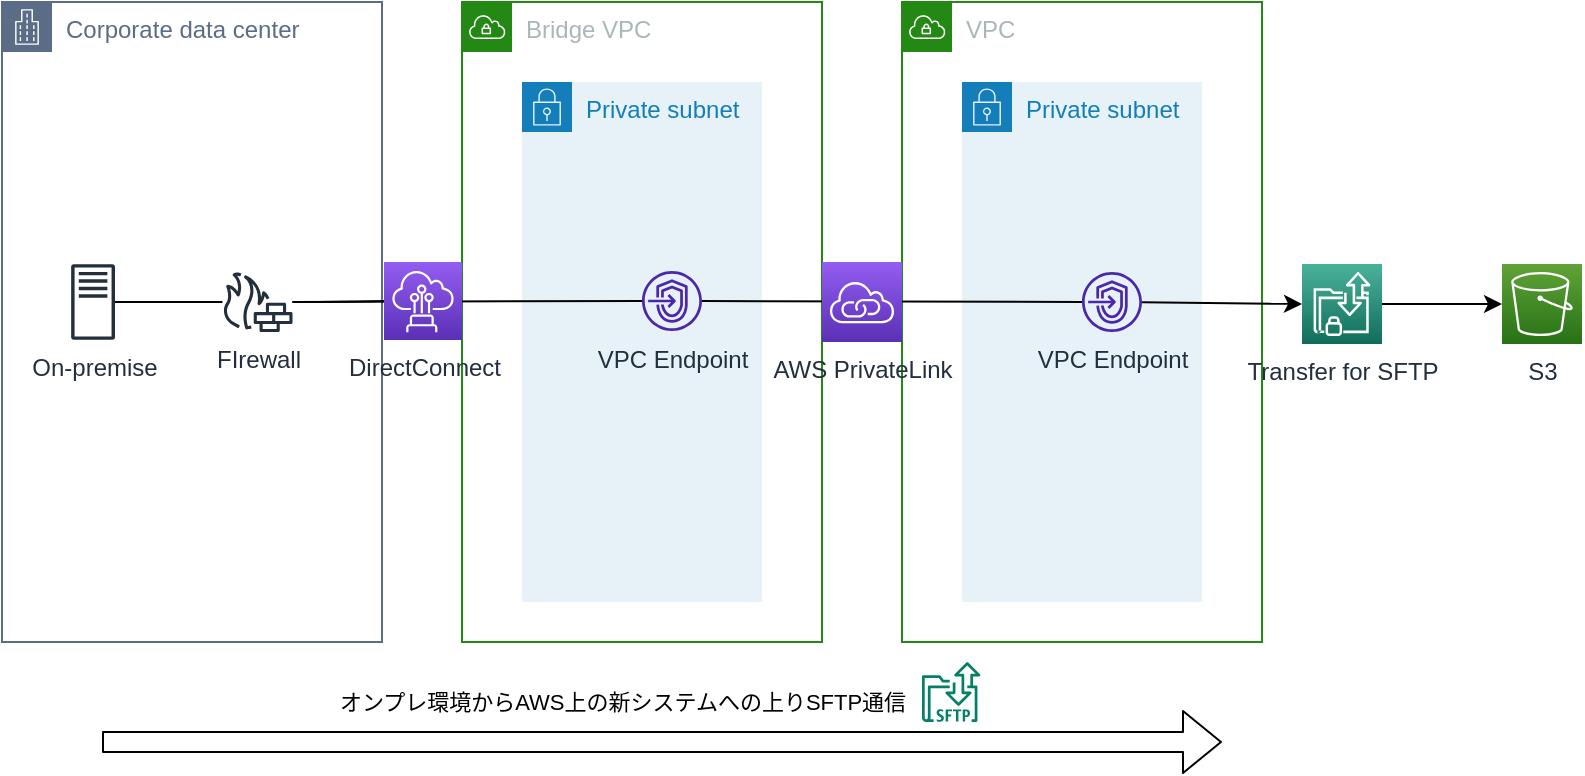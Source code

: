 <mxfile>
    <diagram name="上り通信" id="DmBdzgVS1BHwALY6w6nI">
        <mxGraphModel dx="992" dy="740" grid="1" gridSize="10" guides="1" tooltips="1" connect="1" arrows="1" fold="1" page="1" pageScale="1" pageWidth="1169" pageHeight="827" background="#FFFFFF" math="0" shadow="0">
            <root>
                <mxCell id="BCFTEfsaZ7yOC3XTp4j1-0"/>
                <mxCell id="BCFTEfsaZ7yOC3XTp4j1-1" parent="BCFTEfsaZ7yOC3XTp4j1-0"/>
                <mxCell id="BCFTEfsaZ7yOC3XTp4j1-5" value="Bridge VPC" style="points=[[0,0],[0.25,0],[0.5,0],[0.75,0],[1,0],[1,0.25],[1,0.5],[1,0.75],[1,1],[0.75,1],[0.5,1],[0.25,1],[0,1],[0,0.75],[0,0.5],[0,0.25]];outlineConnect=0;gradientColor=none;html=1;whiteSpace=wrap;fontSize=12;fontStyle=0;container=0;pointerEvents=0;collapsible=0;recursiveResize=0;shape=mxgraph.aws4.group;grIcon=mxgraph.aws4.group_vpc;strokeColor=#248814;fillColor=none;verticalAlign=top;align=left;spacingLeft=30;fontColor=#AAB7B8;dashed=0;" parent="BCFTEfsaZ7yOC3XTp4j1-1" vertex="1">
                    <mxGeometry x="390" y="80" width="180" height="320" as="geometry"/>
                </mxCell>
                <mxCell id="BCFTEfsaZ7yOC3XTp4j1-7" value="Corporate data center" style="points=[[0,0],[0.25,0],[0.5,0],[0.75,0],[1,0],[1,0.25],[1,0.5],[1,0.75],[1,1],[0.75,1],[0.5,1],[0.25,1],[0,1],[0,0.75],[0,0.5],[0,0.25]];outlineConnect=0;gradientColor=none;html=1;whiteSpace=wrap;fontSize=12;fontStyle=0;container=1;pointerEvents=0;collapsible=0;recursiveResize=0;shape=mxgraph.aws4.group;grIcon=mxgraph.aws4.group_corporate_data_center;strokeColor=#5A6C86;fillColor=none;verticalAlign=top;align=left;spacingLeft=30;fontColor=#5A6C86;dashed=0;" parent="BCFTEfsaZ7yOC3XTp4j1-1" vertex="1">
                    <mxGeometry x="160" y="80" width="190" height="320" as="geometry"/>
                </mxCell>
                <mxCell id="gFsK34k69OLk71-0nfJo-2" value="On-premise" style="sketch=0;outlineConnect=0;fontColor=#232F3E;gradientColor=none;fillColor=#232F3D;strokeColor=none;dashed=0;verticalLabelPosition=bottom;verticalAlign=top;align=center;html=1;fontSize=12;fontStyle=0;aspect=fixed;pointerEvents=1;shape=mxgraph.aws4.traditional_server;" parent="BCFTEfsaZ7yOC3XTp4j1-7" vertex="1">
                    <mxGeometry x="34.58" y="131" width="21.92" height="38" as="geometry"/>
                </mxCell>
                <mxCell id="gFsK34k69OLk71-0nfJo-4" value="FIrewall" style="sketch=0;outlineConnect=0;fontColor=#232F3E;gradientColor=none;fillColor=#232F3D;strokeColor=none;dashed=0;verticalLabelPosition=bottom;verticalAlign=top;align=center;html=1;fontSize=12;fontStyle=0;aspect=fixed;pointerEvents=1;shape=mxgraph.aws4.generic_firewall;labelBackgroundColor=default;" parent="BCFTEfsaZ7yOC3XTp4j1-7" vertex="1">
                    <mxGeometry x="110" y="135" width="35.45" height="30" as="geometry"/>
                </mxCell>
                <mxCell id="gFsK34k69OLk71-0nfJo-5" value="" style="edgeStyle=orthogonalEdgeStyle;html=1;endArrow=none;" parent="BCFTEfsaZ7yOC3XTp4j1-7" source="gFsK34k69OLk71-0nfJo-2" target="gFsK34k69OLk71-0nfJo-4" edge="1">
                    <mxGeometry relative="1" as="geometry">
                        <mxPoint x="56.5" y="150" as="sourcePoint"/>
                        <mxPoint x="330" y="150" as="targetPoint"/>
                    </mxGeometry>
                </mxCell>
                <mxCell id="BCFTEfsaZ7yOC3XTp4j1-37" value="" style="shape=flexArrow;endArrow=classic;html=1;" parent="BCFTEfsaZ7yOC3XTp4j1-1" edge="1">
                    <mxGeometry width="50" height="50" relative="1" as="geometry">
                        <mxPoint x="210" y="450" as="sourcePoint"/>
                        <mxPoint x="770" y="450" as="targetPoint"/>
                    </mxGeometry>
                </mxCell>
                <mxCell id="BCFTEfsaZ7yOC3XTp4j1-38" value="オンプレ環境からAWS上の新システムへの上りSFTP通信" style="edgeLabel;html=1;align=center;verticalAlign=middle;resizable=0;points=[];" parent="BCFTEfsaZ7yOC3XTp4j1-37" vertex="1" connectable="0">
                    <mxGeometry x="0.714" y="1" relative="1" as="geometry">
                        <mxPoint x="-220" y="-19" as="offset"/>
                    </mxGeometry>
                </mxCell>
                <mxCell id="gFsK34k69OLk71-0nfJo-6" value="" style="edgeStyle=orthogonalEdgeStyle;html=1;startArrow=none;endArrow=none;" parent="BCFTEfsaZ7yOC3XTp4j1-1" source="gFsK34k69OLk71-0nfJo-4" target="BCFTEfsaZ7yOC3XTp4j1-6" edge="1">
                    <mxGeometry relative="1" as="geometry">
                        <mxPoint x="305.256" y="230" as="sourcePoint"/>
                        <mxPoint x="490" y="230" as="targetPoint"/>
                    </mxGeometry>
                </mxCell>
                <mxCell id="BCFTEfsaZ7yOC3XTp4j1-8" value="Private subnet" style="points=[[0,0],[0.25,0],[0.5,0],[0.75,0],[1,0],[1,0.25],[1,0.5],[1,0.75],[1,1],[0.75,1],[0.5,1],[0.25,1],[0,1],[0,0.75],[0,0.5],[0,0.25]];outlineConnect=0;gradientColor=none;html=1;whiteSpace=wrap;fontSize=12;fontStyle=0;container=1;pointerEvents=0;collapsible=0;recursiveResize=0;shape=mxgraph.aws4.group;grIcon=mxgraph.aws4.group_security_group;grStroke=0;strokeColor=#147EBA;fillColor=#E6F2F8;verticalAlign=top;align=left;spacingLeft=30;fontColor=#147EBA;dashed=0;" parent="BCFTEfsaZ7yOC3XTp4j1-1" vertex="1">
                    <mxGeometry x="420" y="120" width="120" height="260" as="geometry"/>
                </mxCell>
                <mxCell id="6" value="VPC Endpoint" style="sketch=0;outlineConnect=0;fontColor=#232F3E;gradientColor=none;fillColor=#4D27AA;strokeColor=none;dashed=0;verticalLabelPosition=bottom;verticalAlign=top;align=center;html=1;fontSize=12;fontStyle=0;aspect=fixed;pointerEvents=1;shape=mxgraph.aws4.endpoints;" parent="BCFTEfsaZ7yOC3XTp4j1-8" vertex="1">
                    <mxGeometry x="60" y="94.5" width="30" height="30" as="geometry"/>
                </mxCell>
                <mxCell id="1" value="VPC" style="points=[[0,0],[0.25,0],[0.5,0],[0.75,0],[1,0],[1,0.25],[1,0.5],[1,0.75],[1,1],[0.75,1],[0.5,1],[0.25,1],[0,1],[0,0.75],[0,0.5],[0,0.25]];outlineConnect=0;gradientColor=none;html=1;whiteSpace=wrap;fontSize=12;fontStyle=0;container=0;pointerEvents=0;collapsible=0;recursiveResize=0;shape=mxgraph.aws4.group;grIcon=mxgraph.aws4.group_vpc;strokeColor=#248814;fillColor=none;verticalAlign=top;align=left;spacingLeft=30;fontColor=#AAB7B8;dashed=0;" parent="BCFTEfsaZ7yOC3XTp4j1-1" vertex="1">
                    <mxGeometry x="610" y="80" width="180" height="320" as="geometry"/>
                </mxCell>
                <mxCell id="3" value="Private subnet" style="points=[[0,0],[0.25,0],[0.5,0],[0.75,0],[1,0],[1,0.25],[1,0.5],[1,0.75],[1,1],[0.75,1],[0.5,1],[0.25,1],[0,1],[0,0.75],[0,0.5],[0,0.25]];outlineConnect=0;gradientColor=none;html=1;whiteSpace=wrap;fontSize=12;fontStyle=0;container=1;pointerEvents=0;collapsible=0;recursiveResize=0;shape=mxgraph.aws4.group;grIcon=mxgraph.aws4.group_security_group;grStroke=0;strokeColor=#147EBA;fillColor=#E6F2F8;verticalAlign=top;align=left;spacingLeft=30;fontColor=#147EBA;dashed=0;" parent="BCFTEfsaZ7yOC3XTp4j1-1" vertex="1">
                    <mxGeometry x="640" y="120" width="120" height="260" as="geometry"/>
                </mxCell>
                <mxCell id="4" style="edgeStyle=none;html=1;entryX=0;entryY=0.5;entryDx=0;entryDy=0;entryPerimeter=0;startArrow=none;" parent="BCFTEfsaZ7yOC3XTp4j1-1" source="8" target="0" edge="1">
                    <mxGeometry relative="1" as="geometry"/>
                </mxCell>
                <mxCell id="5" value="" style="sketch=0;outlineConnect=0;fontColor=#232F3E;gradientColor=none;fillColor=#067F68;strokeColor=none;dashed=0;verticalLabelPosition=bottom;verticalAlign=top;align=center;html=1;fontSize=12;fontStyle=0;aspect=fixed;shape=mxgraph.aws4.transfer_for_sftp_resource;" parent="BCFTEfsaZ7yOC3XTp4j1-1" vertex="1">
                    <mxGeometry x="620" y="410" width="29.23" height="30" as="geometry"/>
                </mxCell>
                <mxCell id="7" value="" style="edgeStyle=none;html=1;entryX=0;entryY=0.5;entryDx=0;entryDy=0;entryPerimeter=0;endArrow=none;" parent="BCFTEfsaZ7yOC3XTp4j1-1" source="gFsK34k69OLk71-0nfJo-4" target="6" edge="1">
                    <mxGeometry relative="1" as="geometry">
                        <mxPoint x="305.256" y="230" as="sourcePoint"/>
                        <mxPoint x="680" y="230" as="targetPoint"/>
                    </mxGeometry>
                </mxCell>
                <mxCell id="11" style="edgeStyle=none;html=1;entryX=0;entryY=0.5;entryDx=0;entryDy=0;entryPerimeter=0;" edge="1" parent="BCFTEfsaZ7yOC3XTp4j1-1" source="0" target="10">
                    <mxGeometry relative="1" as="geometry"/>
                </mxCell>
                <mxCell id="0" value="Transfer for SFTP" style="sketch=0;points=[[0,0,0],[0.25,0,0],[0.5,0,0],[0.75,0,0],[1,0,0],[0,1,0],[0.25,1,0],[0.5,1,0],[0.75,1,0],[1,1,0],[0,0.25,0],[0,0.5,0],[0,0.75,0],[1,0.25,0],[1,0.5,0],[1,0.75,0]];outlineConnect=0;fontColor=#232F3E;gradientColor=#4AB29A;gradientDirection=north;fillColor=#116D5B;strokeColor=#ffffff;dashed=0;verticalLabelPosition=bottom;verticalAlign=top;align=center;html=1;fontSize=12;fontStyle=0;aspect=fixed;shape=mxgraph.aws4.resourceIcon;resIcon=mxgraph.aws4.transfer_for_sftp;" parent="BCFTEfsaZ7yOC3XTp4j1-1" vertex="1">
                    <mxGeometry x="810" y="211" width="40" height="40" as="geometry"/>
                </mxCell>
                <mxCell id="8" value="VPC Endpoint" style="sketch=0;outlineConnect=0;fontColor=#232F3E;gradientColor=none;fillColor=#4D27AA;strokeColor=none;dashed=0;verticalLabelPosition=bottom;verticalAlign=top;align=center;html=1;fontSize=12;fontStyle=0;aspect=fixed;pointerEvents=1;shape=mxgraph.aws4.endpoints;" vertex="1" parent="BCFTEfsaZ7yOC3XTp4j1-1">
                    <mxGeometry x="700" y="215" width="30" height="30" as="geometry"/>
                </mxCell>
                <mxCell id="9" value="" style="edgeStyle=none;html=1;entryX=0;entryY=0.5;entryDx=0;entryDy=0;entryPerimeter=0;startArrow=none;endArrow=none;" edge="1" parent="BCFTEfsaZ7yOC3XTp4j1-1" source="6" target="8">
                    <mxGeometry relative="1" as="geometry">
                        <mxPoint x="510" y="229.571" as="sourcePoint"/>
                        <mxPoint x="810" y="231" as="targetPoint"/>
                    </mxGeometry>
                </mxCell>
                <mxCell id="BCFTEfsaZ7yOC3XTp4j1-6" value="DirectConnect" style="sketch=0;points=[[0,0,0],[0.25,0,0],[0.5,0,0],[0.75,0,0],[1,0,0],[0,1,0],[0.25,1,0],[0.5,1,0],[0.75,1,0],[1,1,0],[0,0.25,0],[0,0.5,0],[0,0.75,0],[1,0.25,0],[1,0.5,0],[1,0.75,0]];outlineConnect=0;fontColor=#232F3E;gradientColor=#945DF2;gradientDirection=north;fillColor=#5A30B5;strokeColor=#ffffff;dashed=0;verticalLabelPosition=bottom;verticalAlign=top;align=center;html=1;fontSize=12;fontStyle=0;aspect=fixed;shape=mxgraph.aws4.resourceIcon;resIcon=mxgraph.aws4.direct_connect;" parent="BCFTEfsaZ7yOC3XTp4j1-1" vertex="1">
                    <mxGeometry x="351" y="210" width="39" height="39" as="geometry"/>
                </mxCell>
                <mxCell id="BCFTEfsaZ7yOC3XTp4j1-35" value="AWS PrivateLink" style="sketch=0;points=[[0,0,0],[0.25,0,0],[0.5,0,0],[0.75,0,0],[1,0,0],[0,1,0],[0.25,1,0],[0.5,1,0],[0.75,1,0],[1,1,0],[0,0.25,0],[0,0.5,0],[0,0.75,0],[1,0.25,0],[1,0.5,0],[1,0.75,0]];outlineConnect=0;fontColor=#232F3E;gradientColor=#945DF2;gradientDirection=north;fillColor=#5A30B5;strokeColor=#ffffff;dashed=0;verticalLabelPosition=bottom;verticalAlign=top;align=center;html=1;fontSize=12;fontStyle=0;aspect=fixed;shape=mxgraph.aws4.resourceIcon;resIcon=mxgraph.aws4.vpc_privatelink;" parent="BCFTEfsaZ7yOC3XTp4j1-1" vertex="1">
                    <mxGeometry x="570" y="210" width="40" height="40" as="geometry"/>
                </mxCell>
                <mxCell id="10" value="S3" style="sketch=0;points=[[0,0,0],[0.25,0,0],[0.5,0,0],[0.75,0,0],[1,0,0],[0,1,0],[0.25,1,0],[0.5,1,0],[0.75,1,0],[1,1,0],[0,0.25,0],[0,0.5,0],[0,0.75,0],[1,0.25,0],[1,0.5,0],[1,0.75,0]];outlineConnect=0;fontColor=#232F3E;gradientColor=#60A337;gradientDirection=north;fillColor=#277116;strokeColor=#ffffff;dashed=0;verticalLabelPosition=bottom;verticalAlign=top;align=center;html=1;fontSize=12;fontStyle=0;aspect=fixed;shape=mxgraph.aws4.resourceIcon;resIcon=mxgraph.aws4.s3;" vertex="1" parent="BCFTEfsaZ7yOC3XTp4j1-1">
                    <mxGeometry x="910" y="211" width="40" height="40" as="geometry"/>
                </mxCell>
            </root>
        </mxGraphModel>
    </diagram>
</mxfile>